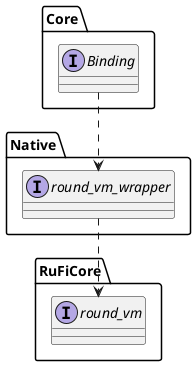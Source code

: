 @startuml
package RuFiCore <<folder>> {
    interface round_vm
}
package Native <<folder>> {
    interface round_vm_wrapper
}
package Core <<folder>> {
 interface Binding
}

round_vm_wrapper ..> round_vm
Binding ..> round_vm_wrapper
@enduml